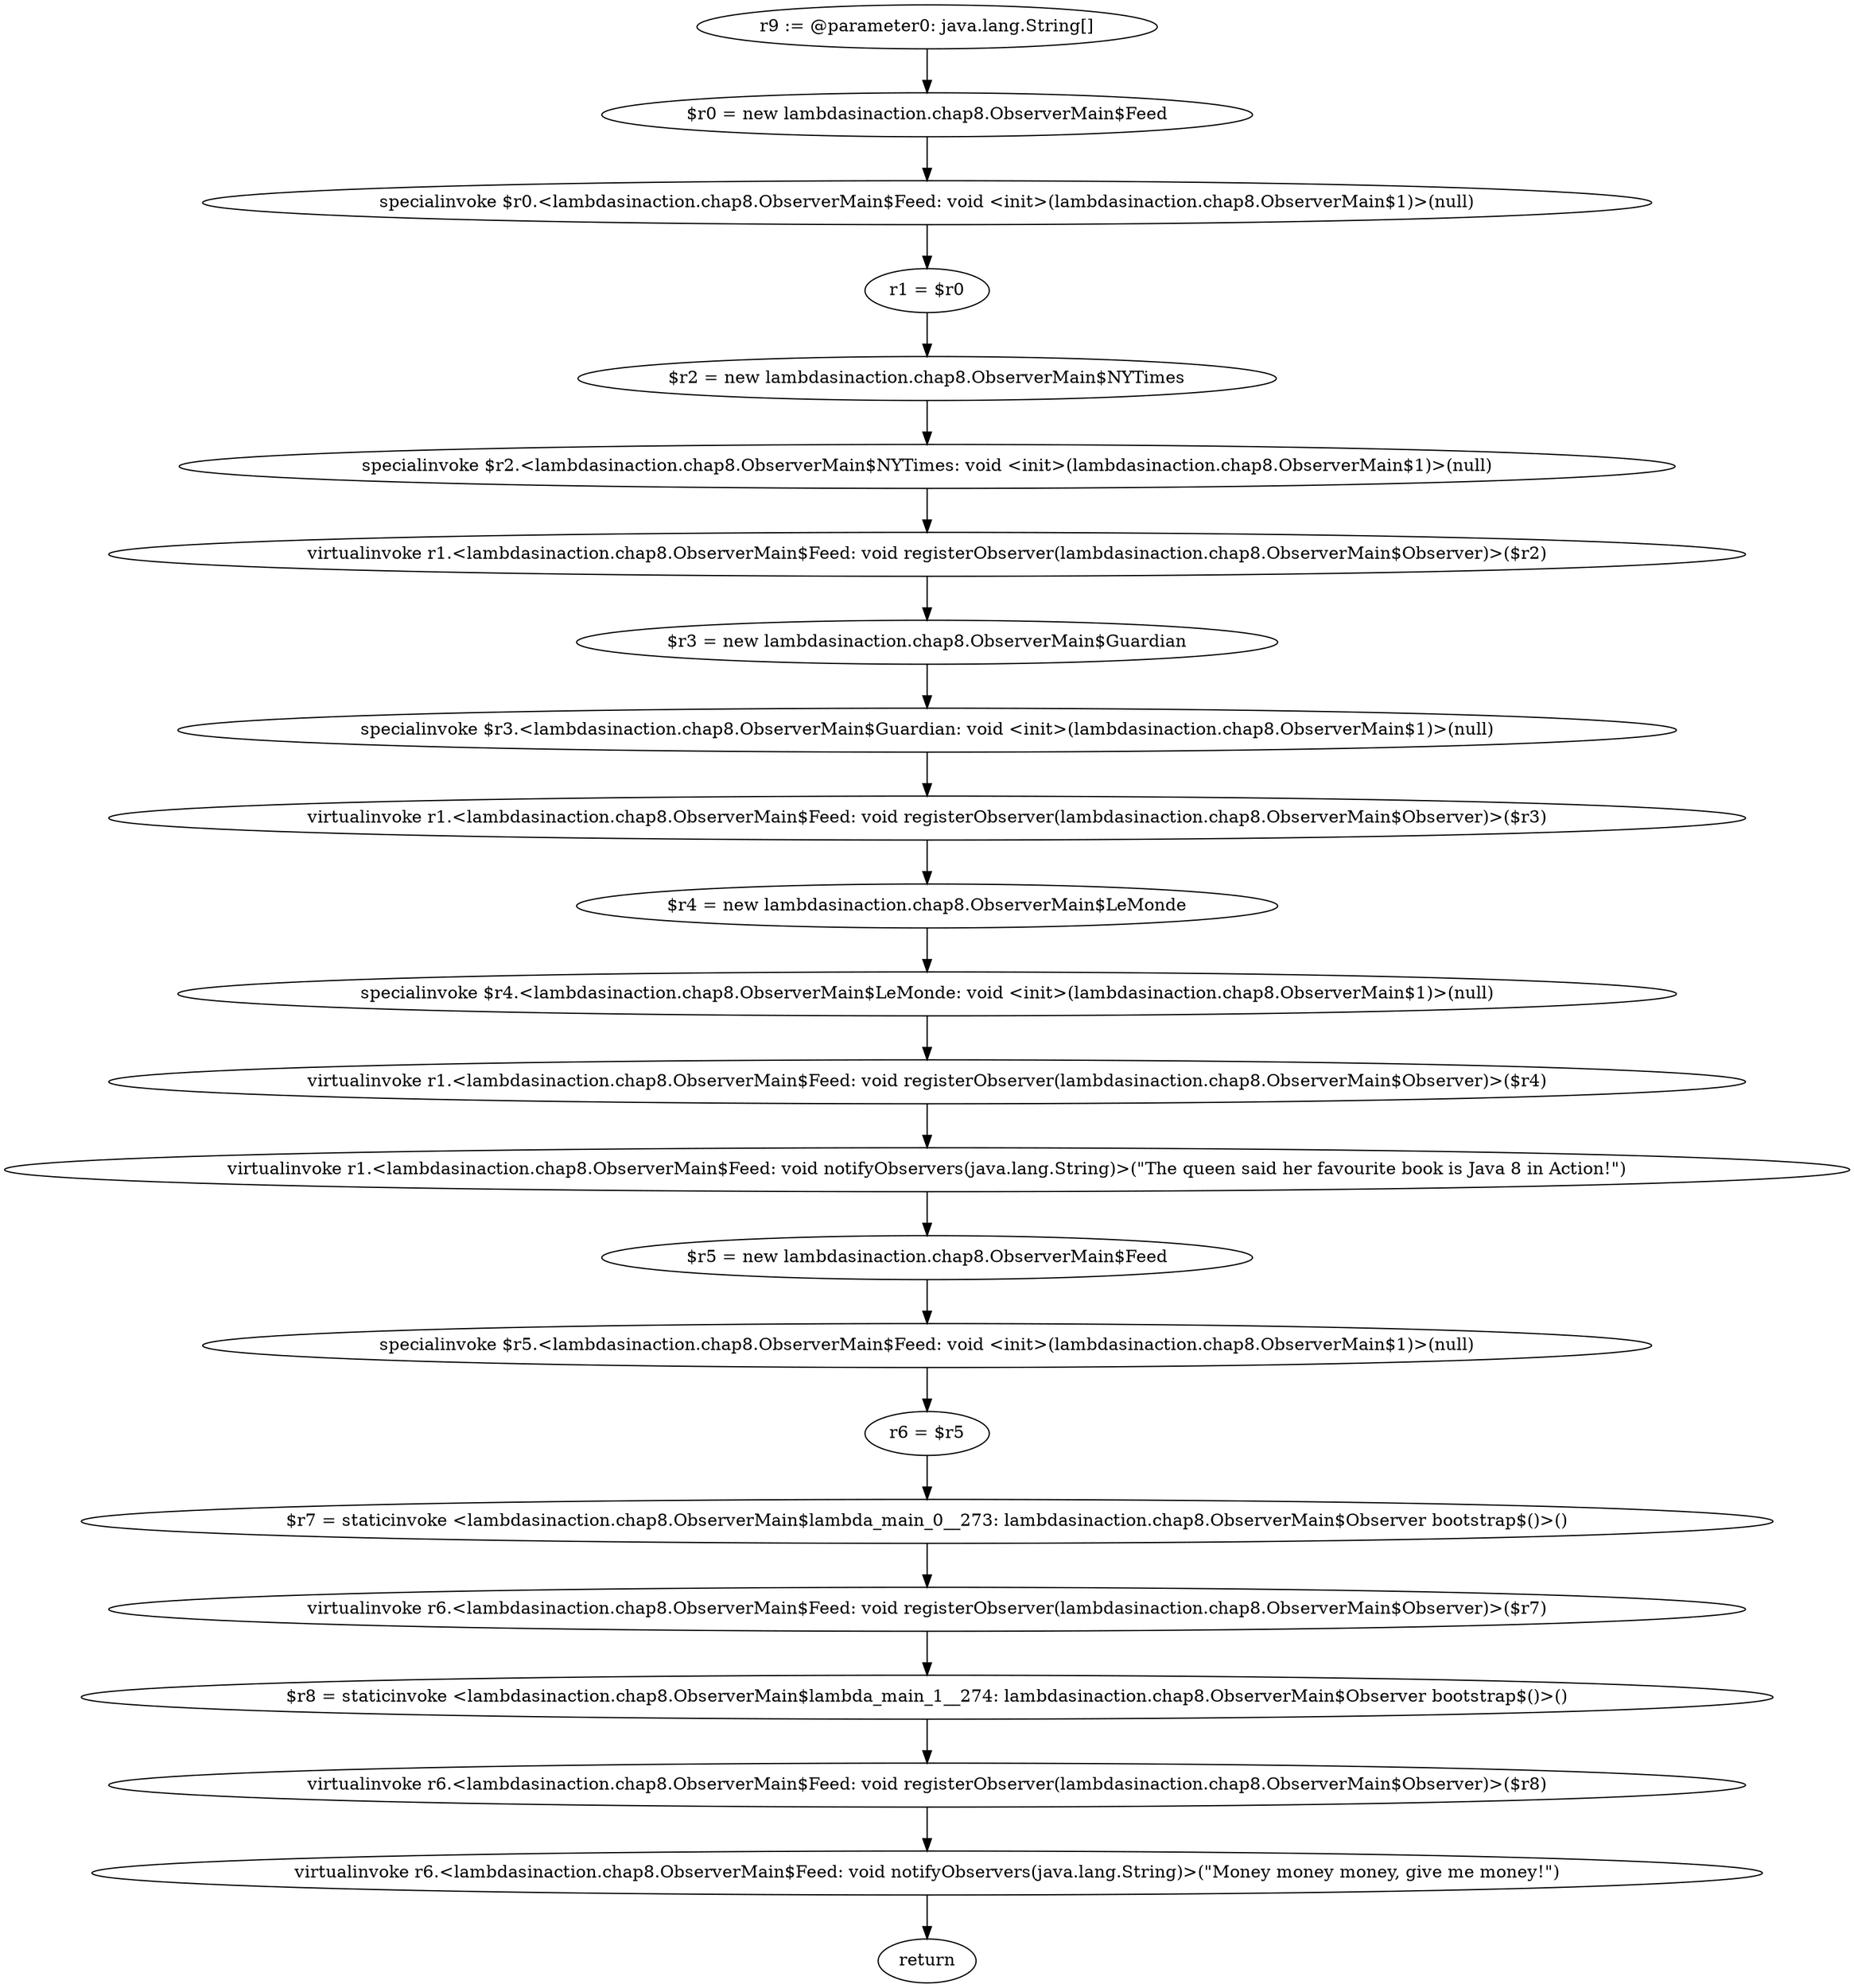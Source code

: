digraph "unitGraph" {
    "r9 := @parameter0: java.lang.String[]"
    "$r0 = new lambdasinaction.chap8.ObserverMain$Feed"
    "specialinvoke $r0.<lambdasinaction.chap8.ObserverMain$Feed: void <init>(lambdasinaction.chap8.ObserverMain$1)>(null)"
    "r1 = $r0"
    "$r2 = new lambdasinaction.chap8.ObserverMain$NYTimes"
    "specialinvoke $r2.<lambdasinaction.chap8.ObserverMain$NYTimes: void <init>(lambdasinaction.chap8.ObserverMain$1)>(null)"
    "virtualinvoke r1.<lambdasinaction.chap8.ObserverMain$Feed: void registerObserver(lambdasinaction.chap8.ObserverMain$Observer)>($r2)"
    "$r3 = new lambdasinaction.chap8.ObserverMain$Guardian"
    "specialinvoke $r3.<lambdasinaction.chap8.ObserverMain$Guardian: void <init>(lambdasinaction.chap8.ObserverMain$1)>(null)"
    "virtualinvoke r1.<lambdasinaction.chap8.ObserverMain$Feed: void registerObserver(lambdasinaction.chap8.ObserverMain$Observer)>($r3)"
    "$r4 = new lambdasinaction.chap8.ObserverMain$LeMonde"
    "specialinvoke $r4.<lambdasinaction.chap8.ObserverMain$LeMonde: void <init>(lambdasinaction.chap8.ObserverMain$1)>(null)"
    "virtualinvoke r1.<lambdasinaction.chap8.ObserverMain$Feed: void registerObserver(lambdasinaction.chap8.ObserverMain$Observer)>($r4)"
    "virtualinvoke r1.<lambdasinaction.chap8.ObserverMain$Feed: void notifyObservers(java.lang.String)>(\"The queen said her favourite book is Java 8 in Action!\")"
    "$r5 = new lambdasinaction.chap8.ObserverMain$Feed"
    "specialinvoke $r5.<lambdasinaction.chap8.ObserverMain$Feed: void <init>(lambdasinaction.chap8.ObserverMain$1)>(null)"
    "r6 = $r5"
    "$r7 = staticinvoke <lambdasinaction.chap8.ObserverMain$lambda_main_0__273: lambdasinaction.chap8.ObserverMain$Observer bootstrap$()>()"
    "virtualinvoke r6.<lambdasinaction.chap8.ObserverMain$Feed: void registerObserver(lambdasinaction.chap8.ObserverMain$Observer)>($r7)"
    "$r8 = staticinvoke <lambdasinaction.chap8.ObserverMain$lambda_main_1__274: lambdasinaction.chap8.ObserverMain$Observer bootstrap$()>()"
    "virtualinvoke r6.<lambdasinaction.chap8.ObserverMain$Feed: void registerObserver(lambdasinaction.chap8.ObserverMain$Observer)>($r8)"
    "virtualinvoke r6.<lambdasinaction.chap8.ObserverMain$Feed: void notifyObservers(java.lang.String)>(\"Money money money, give me money!\")"
    "return"
    "r9 := @parameter0: java.lang.String[]"->"$r0 = new lambdasinaction.chap8.ObserverMain$Feed";
    "$r0 = new lambdasinaction.chap8.ObserverMain$Feed"->"specialinvoke $r0.<lambdasinaction.chap8.ObserverMain$Feed: void <init>(lambdasinaction.chap8.ObserverMain$1)>(null)";
    "specialinvoke $r0.<lambdasinaction.chap8.ObserverMain$Feed: void <init>(lambdasinaction.chap8.ObserverMain$1)>(null)"->"r1 = $r0";
    "r1 = $r0"->"$r2 = new lambdasinaction.chap8.ObserverMain$NYTimes";
    "$r2 = new lambdasinaction.chap8.ObserverMain$NYTimes"->"specialinvoke $r2.<lambdasinaction.chap8.ObserverMain$NYTimes: void <init>(lambdasinaction.chap8.ObserverMain$1)>(null)";
    "specialinvoke $r2.<lambdasinaction.chap8.ObserverMain$NYTimes: void <init>(lambdasinaction.chap8.ObserverMain$1)>(null)"->"virtualinvoke r1.<lambdasinaction.chap8.ObserverMain$Feed: void registerObserver(lambdasinaction.chap8.ObserverMain$Observer)>($r2)";
    "virtualinvoke r1.<lambdasinaction.chap8.ObserverMain$Feed: void registerObserver(lambdasinaction.chap8.ObserverMain$Observer)>($r2)"->"$r3 = new lambdasinaction.chap8.ObserverMain$Guardian";
    "$r3 = new lambdasinaction.chap8.ObserverMain$Guardian"->"specialinvoke $r3.<lambdasinaction.chap8.ObserverMain$Guardian: void <init>(lambdasinaction.chap8.ObserverMain$1)>(null)";
    "specialinvoke $r3.<lambdasinaction.chap8.ObserverMain$Guardian: void <init>(lambdasinaction.chap8.ObserverMain$1)>(null)"->"virtualinvoke r1.<lambdasinaction.chap8.ObserverMain$Feed: void registerObserver(lambdasinaction.chap8.ObserverMain$Observer)>($r3)";
    "virtualinvoke r1.<lambdasinaction.chap8.ObserverMain$Feed: void registerObserver(lambdasinaction.chap8.ObserverMain$Observer)>($r3)"->"$r4 = new lambdasinaction.chap8.ObserverMain$LeMonde";
    "$r4 = new lambdasinaction.chap8.ObserverMain$LeMonde"->"specialinvoke $r4.<lambdasinaction.chap8.ObserverMain$LeMonde: void <init>(lambdasinaction.chap8.ObserverMain$1)>(null)";
    "specialinvoke $r4.<lambdasinaction.chap8.ObserverMain$LeMonde: void <init>(lambdasinaction.chap8.ObserverMain$1)>(null)"->"virtualinvoke r1.<lambdasinaction.chap8.ObserverMain$Feed: void registerObserver(lambdasinaction.chap8.ObserverMain$Observer)>($r4)";
    "virtualinvoke r1.<lambdasinaction.chap8.ObserverMain$Feed: void registerObserver(lambdasinaction.chap8.ObserverMain$Observer)>($r4)"->"virtualinvoke r1.<lambdasinaction.chap8.ObserverMain$Feed: void notifyObservers(java.lang.String)>(\"The queen said her favourite book is Java 8 in Action!\")";
    "virtualinvoke r1.<lambdasinaction.chap8.ObserverMain$Feed: void notifyObservers(java.lang.String)>(\"The queen said her favourite book is Java 8 in Action!\")"->"$r5 = new lambdasinaction.chap8.ObserverMain$Feed";
    "$r5 = new lambdasinaction.chap8.ObserverMain$Feed"->"specialinvoke $r5.<lambdasinaction.chap8.ObserverMain$Feed: void <init>(lambdasinaction.chap8.ObserverMain$1)>(null)";
    "specialinvoke $r5.<lambdasinaction.chap8.ObserverMain$Feed: void <init>(lambdasinaction.chap8.ObserverMain$1)>(null)"->"r6 = $r5";
    "r6 = $r5"->"$r7 = staticinvoke <lambdasinaction.chap8.ObserverMain$lambda_main_0__273: lambdasinaction.chap8.ObserverMain$Observer bootstrap$()>()";
    "$r7 = staticinvoke <lambdasinaction.chap8.ObserverMain$lambda_main_0__273: lambdasinaction.chap8.ObserverMain$Observer bootstrap$()>()"->"virtualinvoke r6.<lambdasinaction.chap8.ObserverMain$Feed: void registerObserver(lambdasinaction.chap8.ObserverMain$Observer)>($r7)";
    "virtualinvoke r6.<lambdasinaction.chap8.ObserverMain$Feed: void registerObserver(lambdasinaction.chap8.ObserverMain$Observer)>($r7)"->"$r8 = staticinvoke <lambdasinaction.chap8.ObserverMain$lambda_main_1__274: lambdasinaction.chap8.ObserverMain$Observer bootstrap$()>()";
    "$r8 = staticinvoke <lambdasinaction.chap8.ObserverMain$lambda_main_1__274: lambdasinaction.chap8.ObserverMain$Observer bootstrap$()>()"->"virtualinvoke r6.<lambdasinaction.chap8.ObserverMain$Feed: void registerObserver(lambdasinaction.chap8.ObserverMain$Observer)>($r8)";
    "virtualinvoke r6.<lambdasinaction.chap8.ObserverMain$Feed: void registerObserver(lambdasinaction.chap8.ObserverMain$Observer)>($r8)"->"virtualinvoke r6.<lambdasinaction.chap8.ObserverMain$Feed: void notifyObservers(java.lang.String)>(\"Money money money, give me money!\")";
    "virtualinvoke r6.<lambdasinaction.chap8.ObserverMain$Feed: void notifyObservers(java.lang.String)>(\"Money money money, give me money!\")"->"return";
}

